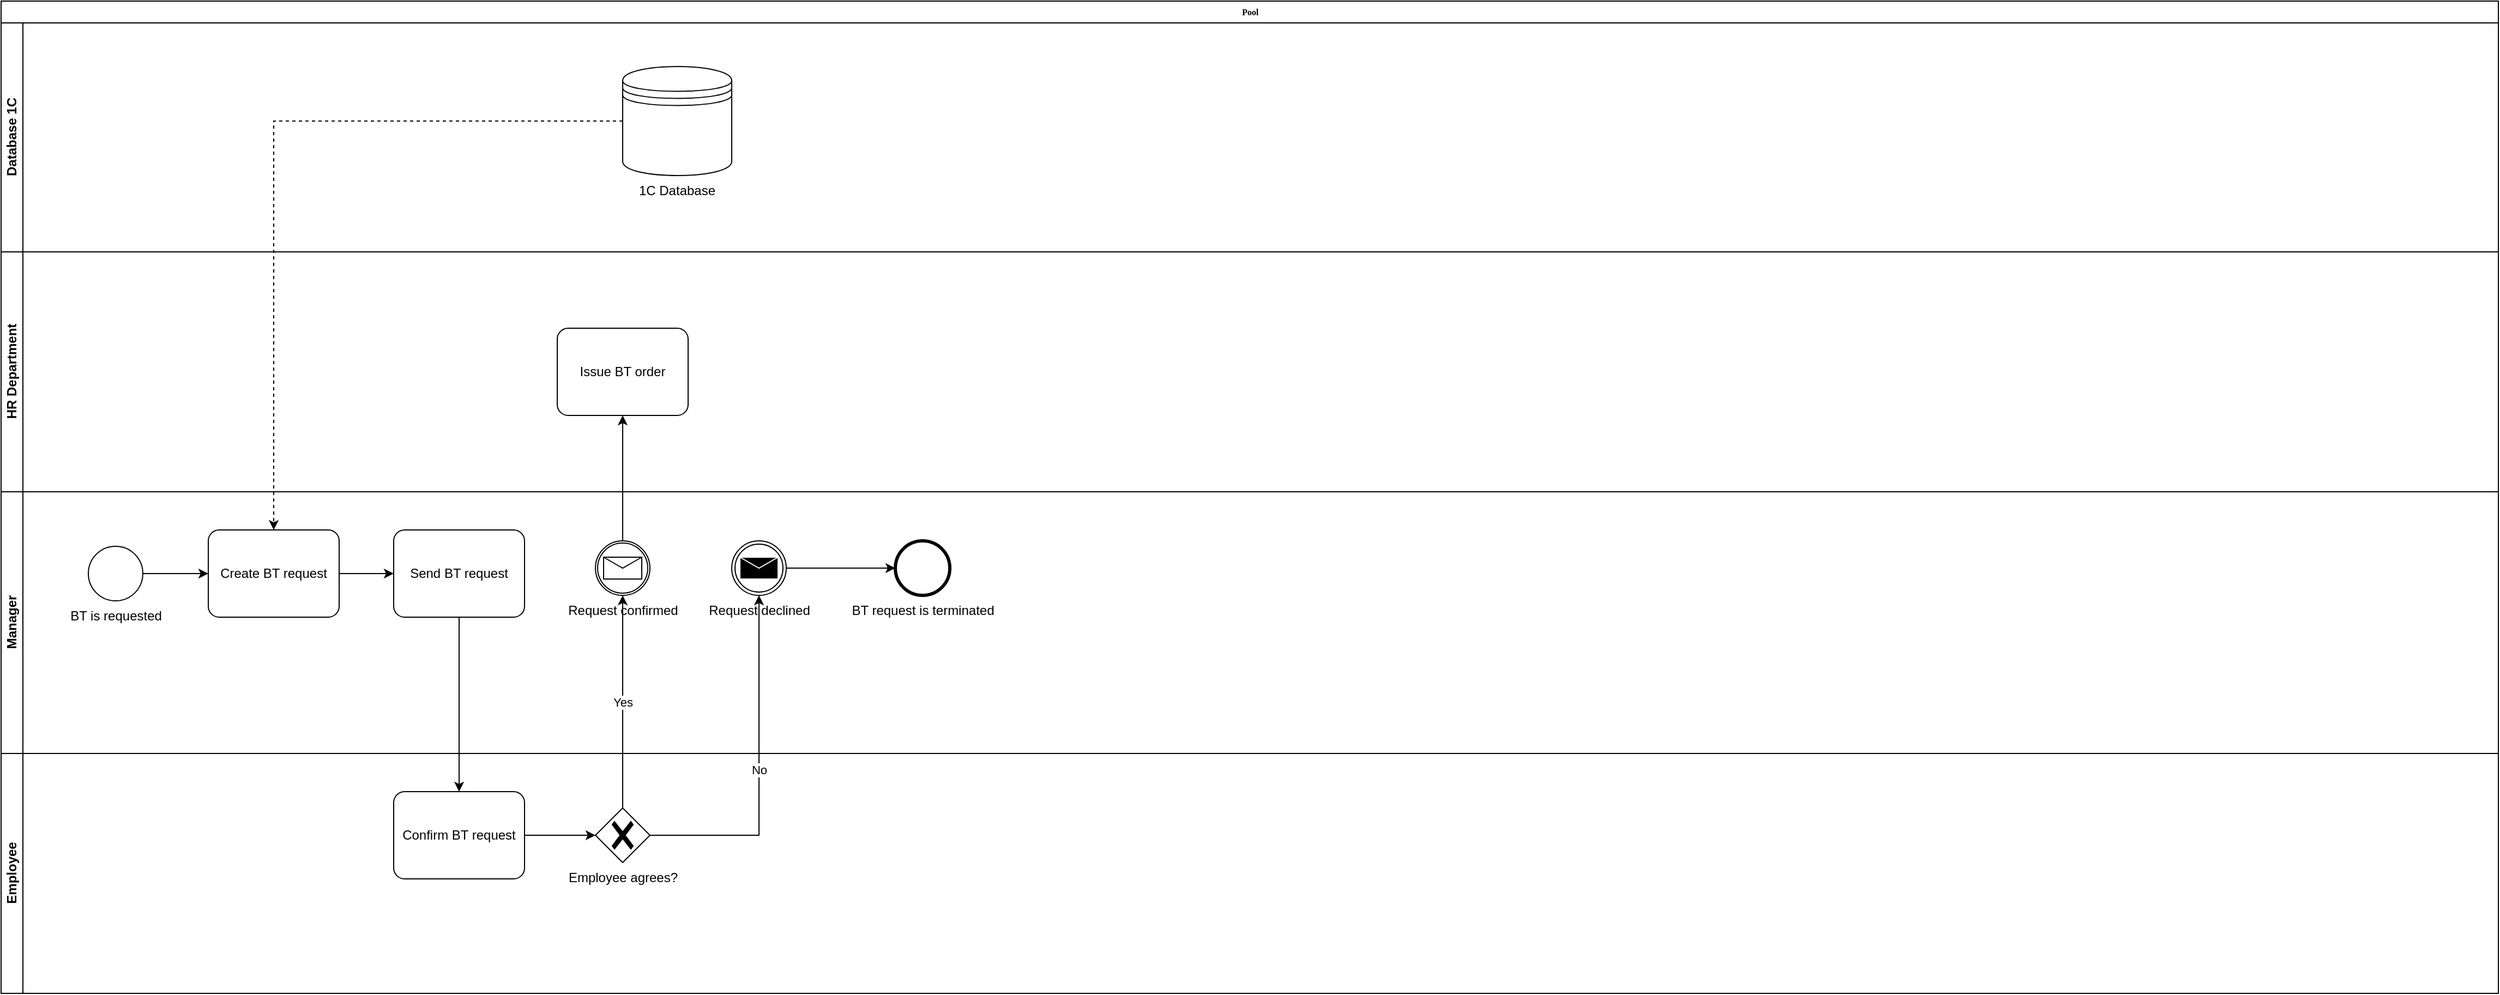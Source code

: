 <mxfile version="14.8.3" type="github">
  <diagram name="Page-1" id="c7488fd3-1785-93aa-aadb-54a6760d102a">
    <mxGraphModel dx="1673" dy="946" grid="1" gridSize="10" guides="1" tooltips="1" connect="1" arrows="1" fold="1" page="1" pageScale="1" pageWidth="1100" pageHeight="850" background="none" math="0" shadow="0">
      <root>
        <mxCell id="0" />
        <mxCell id="1" parent="0" />
        <mxCell id="2b4e8129b02d487f-1" value="Pool" style="swimlane;html=1;childLayout=stackLayout;horizontal=1;startSize=20;horizontalStack=0;rounded=0;shadow=0;labelBackgroundColor=none;strokeWidth=1;fontFamily=Verdana;fontSize=8;align=center;" parent="1" vertex="1">
          <mxGeometry x="230" y="15" width="2290" height="910" as="geometry">
            <mxRectangle x="180" y="70" width="50" height="20" as="alternateBounds" />
          </mxGeometry>
        </mxCell>
        <mxCell id="NX7D1VV0Bbmkz2ig5p7U-13" value="Database 1C" style="swimlane;html=1;startSize=20;horizontal=0;" parent="2b4e8129b02d487f-1" vertex="1">
          <mxGeometry y="20" width="2290" height="210" as="geometry" />
        </mxCell>
        <mxCell id="KwFcviHTMIXIFhAUZAPu-12" value="1C Database" style="shape=datastore;whiteSpace=wrap;html=1;labelPosition=center;verticalLabelPosition=bottom;align=center;verticalAlign=top;" vertex="1" parent="NX7D1VV0Bbmkz2ig5p7U-13">
          <mxGeometry x="570" y="40" width="100" height="100" as="geometry" />
        </mxCell>
        <mxCell id="2b4e8129b02d487f-2" value="HR Department" style="swimlane;html=1;startSize=20;horizontal=0;" parent="2b4e8129b02d487f-1" vertex="1">
          <mxGeometry y="230" width="2290" height="220" as="geometry" />
        </mxCell>
        <mxCell id="KwFcviHTMIXIFhAUZAPu-18" value="Issue BT order" style="points=[[0.25,0,0],[0.5,0,0],[0.75,0,0],[1,0.25,0],[1,0.5,0],[1,0.75,0],[0.75,1,0],[0.5,1,0],[0.25,1,0],[0,0.75,0],[0,0.5,0],[0,0.25,0]];shape=mxgraph.bpmn.task;whiteSpace=wrap;rectStyle=rounded;size=10;taskMarker=abstract;" vertex="1" parent="2b4e8129b02d487f-2">
          <mxGeometry x="510" y="70" width="120" height="80" as="geometry" />
        </mxCell>
        <mxCell id="KwFcviHTMIXIFhAUZAPu-19" style="edgeStyle=orthogonalEdgeStyle;rounded=0;orthogonalLoop=1;jettySize=auto;html=1;" edge="1" parent="2b4e8129b02d487f-1" source="KwFcviHTMIXIFhAUZAPu-16" target="KwFcviHTMIXIFhAUZAPu-18">
          <mxGeometry relative="1" as="geometry" />
        </mxCell>
        <mxCell id="2b4e8129b02d487f-3" value="&lt;div&gt;Manager&lt;/div&gt;" style="swimlane;html=1;startSize=20;horizontal=0;" parent="2b4e8129b02d487f-1" vertex="1">
          <mxGeometry y="450" width="2290" height="240" as="geometry" />
        </mxCell>
        <mxCell id="KwFcviHTMIXIFhAUZAPu-3" style="edgeStyle=orthogonalEdgeStyle;rounded=0;orthogonalLoop=1;jettySize=auto;html=1;" edge="1" parent="2b4e8129b02d487f-3" source="KwFcviHTMIXIFhAUZAPu-1" target="KwFcviHTMIXIFhAUZAPu-2">
          <mxGeometry relative="1" as="geometry" />
        </mxCell>
        <mxCell id="KwFcviHTMIXIFhAUZAPu-1" value="BT is requested" style="points=[[0.145,0.145,0],[0.5,0,0],[0.855,0.145,0],[1,0.5,0],[0.855,0.855,0],[0.5,1,0],[0.145,0.855,0],[0,0.5,0]];shape=mxgraph.bpmn.event;html=1;verticalLabelPosition=bottom;labelBackgroundColor=#ffffff;verticalAlign=top;align=center;perimeter=ellipsePerimeter;outlineConnect=0;aspect=fixed;outline=standard;symbol=general;" vertex="1" parent="2b4e8129b02d487f-3">
          <mxGeometry x="80" y="50" width="50" height="50" as="geometry" />
        </mxCell>
        <mxCell id="KwFcviHTMIXIFhAUZAPu-5" style="edgeStyle=orthogonalEdgeStyle;rounded=0;orthogonalLoop=1;jettySize=auto;html=1;entryX=0;entryY=0.5;entryDx=0;entryDy=0;entryPerimeter=0;" edge="1" parent="2b4e8129b02d487f-3" source="KwFcviHTMIXIFhAUZAPu-2" target="KwFcviHTMIXIFhAUZAPu-4">
          <mxGeometry relative="1" as="geometry" />
        </mxCell>
        <mxCell id="KwFcviHTMIXIFhAUZAPu-2" value="Create BT request" style="points=[[0.25,0,0],[0.5,0,0],[0.75,0,0],[1,0.25,0],[1,0.5,0],[1,0.75,0],[0.75,1,0],[0.5,1,0],[0.25,1,0],[0,0.75,0],[0,0.5,0],[0,0.25,0]];shape=mxgraph.bpmn.task;whiteSpace=wrap;rectStyle=rounded;size=10;taskMarker=abstract;" vertex="1" parent="2b4e8129b02d487f-3">
          <mxGeometry x="190" y="35" width="120" height="80" as="geometry" />
        </mxCell>
        <mxCell id="KwFcviHTMIXIFhAUZAPu-4" value="Send BT request" style="points=[[0.25,0,0],[0.5,0,0],[0.75,0,0],[1,0.25,0],[1,0.5,0],[1,0.75,0],[0.75,1,0],[0.5,1,0],[0.25,1,0],[0,0.75,0],[0,0.5,0],[0,0.25,0]];shape=mxgraph.bpmn.task;whiteSpace=wrap;rectStyle=rounded;size=10;taskMarker=abstract;" vertex="1" parent="2b4e8129b02d487f-3">
          <mxGeometry x="360" y="35" width="120" height="80" as="geometry" />
        </mxCell>
        <mxCell id="KwFcviHTMIXIFhAUZAPu-16" value="Request confirmed" style="points=[[0.145,0.145,0],[0.5,0,0],[0.855,0.145,0],[1,0.5,0],[0.855,0.855,0],[0.5,1,0],[0.145,0.855,0],[0,0.5,0]];shape=mxgraph.bpmn.event;html=1;verticalLabelPosition=bottom;labelBackgroundColor=#ffffff;verticalAlign=top;align=center;perimeter=ellipsePerimeter;outlineConnect=0;aspect=fixed;outline=catching;symbol=message;" vertex="1" parent="2b4e8129b02d487f-3">
          <mxGeometry x="545" y="45" width="50" height="50" as="geometry" />
        </mxCell>
        <mxCell id="KwFcviHTMIXIFhAUZAPu-8" value="BT request is terminated" style="points=[[0.145,0.145,0],[0.5,0,0],[0.855,0.145,0],[1,0.5,0],[0.855,0.855,0],[0.5,1,0],[0.145,0.855,0],[0,0.5,0]];shape=mxgraph.bpmn.event;html=1;verticalLabelPosition=bottom;labelBackgroundColor=#ffffff;verticalAlign=top;align=center;perimeter=ellipsePerimeter;outlineConnect=0;aspect=fixed;outline=end;symbol=terminate2;" vertex="1" parent="2b4e8129b02d487f-3">
          <mxGeometry x="820" y="45" width="50" height="50" as="geometry" />
        </mxCell>
        <mxCell id="KwFcviHTMIXIFhAUZAPu-28" style="edgeStyle=orthogonalEdgeStyle;rounded=0;orthogonalLoop=1;jettySize=auto;html=1;" edge="1" parent="2b4e8129b02d487f-3" source="KwFcviHTMIXIFhAUZAPu-26" target="KwFcviHTMIXIFhAUZAPu-8">
          <mxGeometry relative="1" as="geometry" />
        </mxCell>
        <mxCell id="KwFcviHTMIXIFhAUZAPu-26" value="Request declined" style="points=[[0.145,0.145,0],[0.5,0,0],[0.855,0.145,0],[1,0.5,0],[0.855,0.855,0],[0.5,1,0],[0.145,0.855,0],[0,0.5,0]];shape=mxgraph.bpmn.event;html=1;verticalLabelPosition=bottom;labelBackgroundColor=#ffffff;verticalAlign=top;align=center;perimeter=ellipsePerimeter;outlineConnect=0;aspect=fixed;outline=throwing;symbol=message;" vertex="1" parent="2b4e8129b02d487f-3">
          <mxGeometry x="670" y="45" width="50" height="50" as="geometry" />
        </mxCell>
        <mxCell id="2b4e8129b02d487f-4" value="Employee" style="swimlane;html=1;startSize=20;horizontal=0;" parent="2b4e8129b02d487f-1" vertex="1">
          <mxGeometry y="690" width="2290" height="220" as="geometry" />
        </mxCell>
        <mxCell id="KwFcviHTMIXIFhAUZAPu-25" style="edgeStyle=orthogonalEdgeStyle;rounded=0;orthogonalLoop=1;jettySize=auto;html=1;entryX=0;entryY=0.5;entryDx=0;entryDy=0;entryPerimeter=0;" edge="1" parent="2b4e8129b02d487f-4" source="KwFcviHTMIXIFhAUZAPu-10" target="KwFcviHTMIXIFhAUZAPu-22">
          <mxGeometry relative="1" as="geometry" />
        </mxCell>
        <mxCell id="KwFcviHTMIXIFhAUZAPu-10" value="Confirm BT request" style="points=[[0.25,0,0],[0.5,0,0],[0.75,0,0],[1,0.25,0],[1,0.5,0],[1,0.75,0],[0.75,1,0],[0.5,1,0],[0.25,1,0],[0,0.75,0],[0,0.5,0],[0,0.25,0]];shape=mxgraph.bpmn.task;whiteSpace=wrap;rectStyle=rounded;size=10;taskMarker=abstract;" vertex="1" parent="2b4e8129b02d487f-4">
          <mxGeometry x="360" y="35" width="120" height="80" as="geometry" />
        </mxCell>
        <mxCell id="KwFcviHTMIXIFhAUZAPu-22" value="Employee agrees?" style="points=[[0.25,0.25,0],[0.5,0,0],[0.75,0.25,0],[1,0.5,0],[0.75,0.75,0],[0.5,1,0],[0.25,0.75,0],[0,0.5,0]];shape=mxgraph.bpmn.gateway2;html=1;verticalLabelPosition=bottom;labelBackgroundColor=#ffffff;verticalAlign=top;align=center;perimeter=rhombusPerimeter;outlineConnect=0;outline=none;symbol=none;gwType=exclusive;" vertex="1" parent="2b4e8129b02d487f-4">
          <mxGeometry x="545" y="50" width="50" height="50" as="geometry" />
        </mxCell>
        <mxCell id="KwFcviHTMIXIFhAUZAPu-15" style="edgeStyle=orthogonalEdgeStyle;rounded=0;orthogonalLoop=1;jettySize=auto;html=1;entryX=0.5;entryY=0;entryDx=0;entryDy=0;entryPerimeter=0;dashed=1;" edge="1" parent="2b4e8129b02d487f-1" source="KwFcviHTMIXIFhAUZAPu-12" target="KwFcviHTMIXIFhAUZAPu-2">
          <mxGeometry relative="1" as="geometry" />
        </mxCell>
        <mxCell id="KwFcviHTMIXIFhAUZAPu-21" style="edgeStyle=orthogonalEdgeStyle;rounded=0;orthogonalLoop=1;jettySize=auto;html=1;entryX=0.5;entryY=0;entryDx=0;entryDy=0;entryPerimeter=0;" edge="1" parent="2b4e8129b02d487f-1" source="KwFcviHTMIXIFhAUZAPu-4" target="KwFcviHTMIXIFhAUZAPu-10">
          <mxGeometry relative="1" as="geometry" />
        </mxCell>
        <mxCell id="KwFcviHTMIXIFhAUZAPu-24" value="Yes" style="edgeStyle=orthogonalEdgeStyle;rounded=0;orthogonalLoop=1;jettySize=auto;html=1;entryX=0.5;entryY=1;entryDx=0;entryDy=0;entryPerimeter=0;" edge="1" parent="2b4e8129b02d487f-1" source="KwFcviHTMIXIFhAUZAPu-22" target="KwFcviHTMIXIFhAUZAPu-16">
          <mxGeometry relative="1" as="geometry" />
        </mxCell>
        <mxCell id="KwFcviHTMIXIFhAUZAPu-27" value="No" style="edgeStyle=orthogonalEdgeStyle;rounded=0;orthogonalLoop=1;jettySize=auto;html=1;entryX=0.5;entryY=1;entryDx=0;entryDy=0;entryPerimeter=0;" edge="1" parent="2b4e8129b02d487f-1" source="KwFcviHTMIXIFhAUZAPu-22" target="KwFcviHTMIXIFhAUZAPu-26">
          <mxGeometry relative="1" as="geometry" />
        </mxCell>
      </root>
    </mxGraphModel>
  </diagram>
</mxfile>
